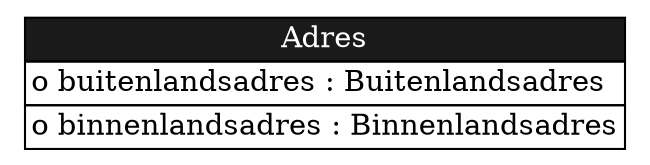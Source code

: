 digraph {
	graph [bgcolor=white,
		rankdir=LR
	];
	node [label="\N"];
	edge [fontsize=11,
		minlen=4
	];
	Adres	[color=purple,
		label=<<TABLE BGCOLOR="white" COLOR="black" BORDER="0" CELLBORDER="1" CELLSPACING="0"><TR><TD BGCOLOR="gray10" COLOR="black"><FONT COLOR="white">Adres</FONT></TD></TR><TR><TD ALIGN="LEFT" PORT="buitenlandsadres">o buitenlandsadres : Buitenlandsadres</TD></TR><TR><TD ALIGN="LEFT" PORT="binnenlandsadres">o binnenlandsadres : Binnenlandsadres</TD></TR></TABLE>>,
		shape=plaintext];
}
